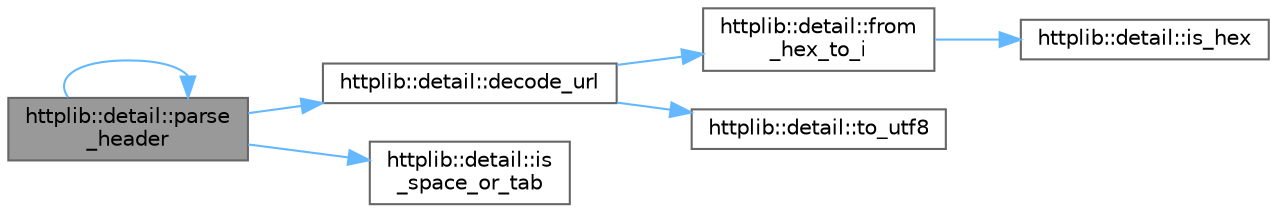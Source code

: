 digraph "httplib::detail::parse_header"
{
 // LATEX_PDF_SIZE
  bgcolor="transparent";
  edge [fontname=Helvetica,fontsize=10,labelfontname=Helvetica,labelfontsize=10];
  node [fontname=Helvetica,fontsize=10,shape=box,height=0.2,width=0.4];
  rankdir="LR";
  Node1 [id="Node000001",label="httplib::detail::parse\l_header",height=0.2,width=0.4,color="gray40", fillcolor="grey60", style="filled", fontcolor="black",tooltip=" "];
  Node1 -> Node2 [id="edge7_Node000001_Node000002",color="steelblue1",style="solid",tooltip=" "];
  Node2 [id="Node000002",label="httplib::detail::decode_url",height=0.2,width=0.4,color="grey40", fillcolor="white", style="filled",URL="$namespacehttplib_1_1detail.html#ad9a33d8ea46a298f605165c2d7a11626",tooltip=" "];
  Node2 -> Node3 [id="edge8_Node000002_Node000003",color="steelblue1",style="solid",tooltip=" "];
  Node3 [id="Node000003",label="httplib::detail::from\l_hex_to_i",height=0.2,width=0.4,color="grey40", fillcolor="white", style="filled",URL="$namespacehttplib_1_1detail.html#a62592aa626f8ab0e3af59e681a28ac1b",tooltip=" "];
  Node3 -> Node4 [id="edge9_Node000003_Node000004",color="steelblue1",style="solid",tooltip=" "];
  Node4 [id="Node000004",label="httplib::detail::is_hex",height=0.2,width=0.4,color="grey40", fillcolor="white", style="filled",URL="$namespacehttplib_1_1detail.html#a4a74a4e9cde826f1a91894f63ddb2d9a",tooltip=" "];
  Node2 -> Node5 [id="edge10_Node000002_Node000005",color="steelblue1",style="solid",tooltip=" "];
  Node5 [id="Node000005",label="httplib::detail::to_utf8",height=0.2,width=0.4,color="grey40", fillcolor="white", style="filled",URL="$namespacehttplib_1_1detail.html#a011d617356300d12aeb93d2dda1560b9",tooltip=" "];
  Node1 -> Node6 [id="edge11_Node000001_Node000006",color="steelblue1",style="solid",tooltip=" "];
  Node6 [id="Node000006",label="httplib::detail::is\l_space_or_tab",height=0.2,width=0.4,color="grey40", fillcolor="white", style="filled",URL="$namespacehttplib_1_1detail.html#a516825616cd42123cbe974a9f42718aa",tooltip=" "];
  Node1 -> Node1 [id="edge12_Node000001_Node000001",color="steelblue1",style="solid",tooltip=" "];
}
